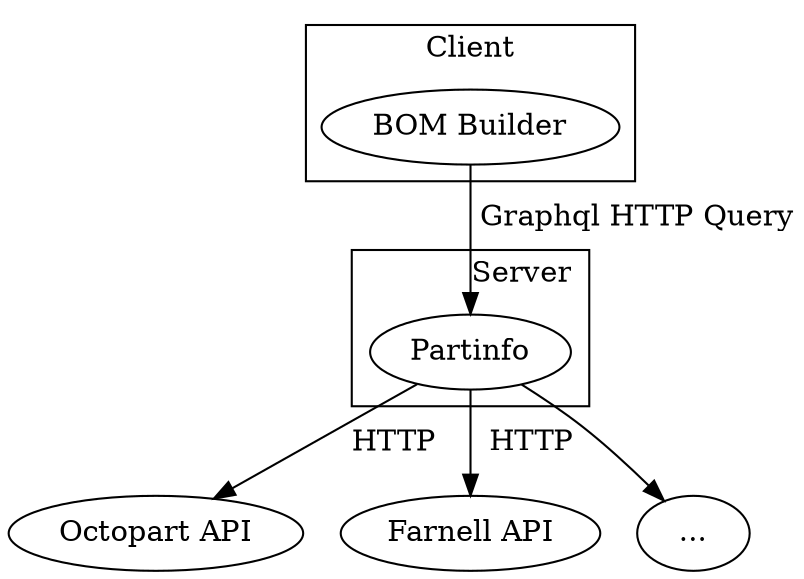 digraph G {
    subgraph cluster0 {
        label="Client"
        "BOM Builder"
    }
    subgraph cluster1 {
        label="           Server"
        Partinfo
    }
    "BOM Builder" -> Partinfo [label=" Graphql HTTP Query"]
    Partinfo -> "Octopart API" [label="  HTTP"]
    Partinfo -> "Farnell API" [label="  HTTP"]
    Partinfo -> "..."
}
